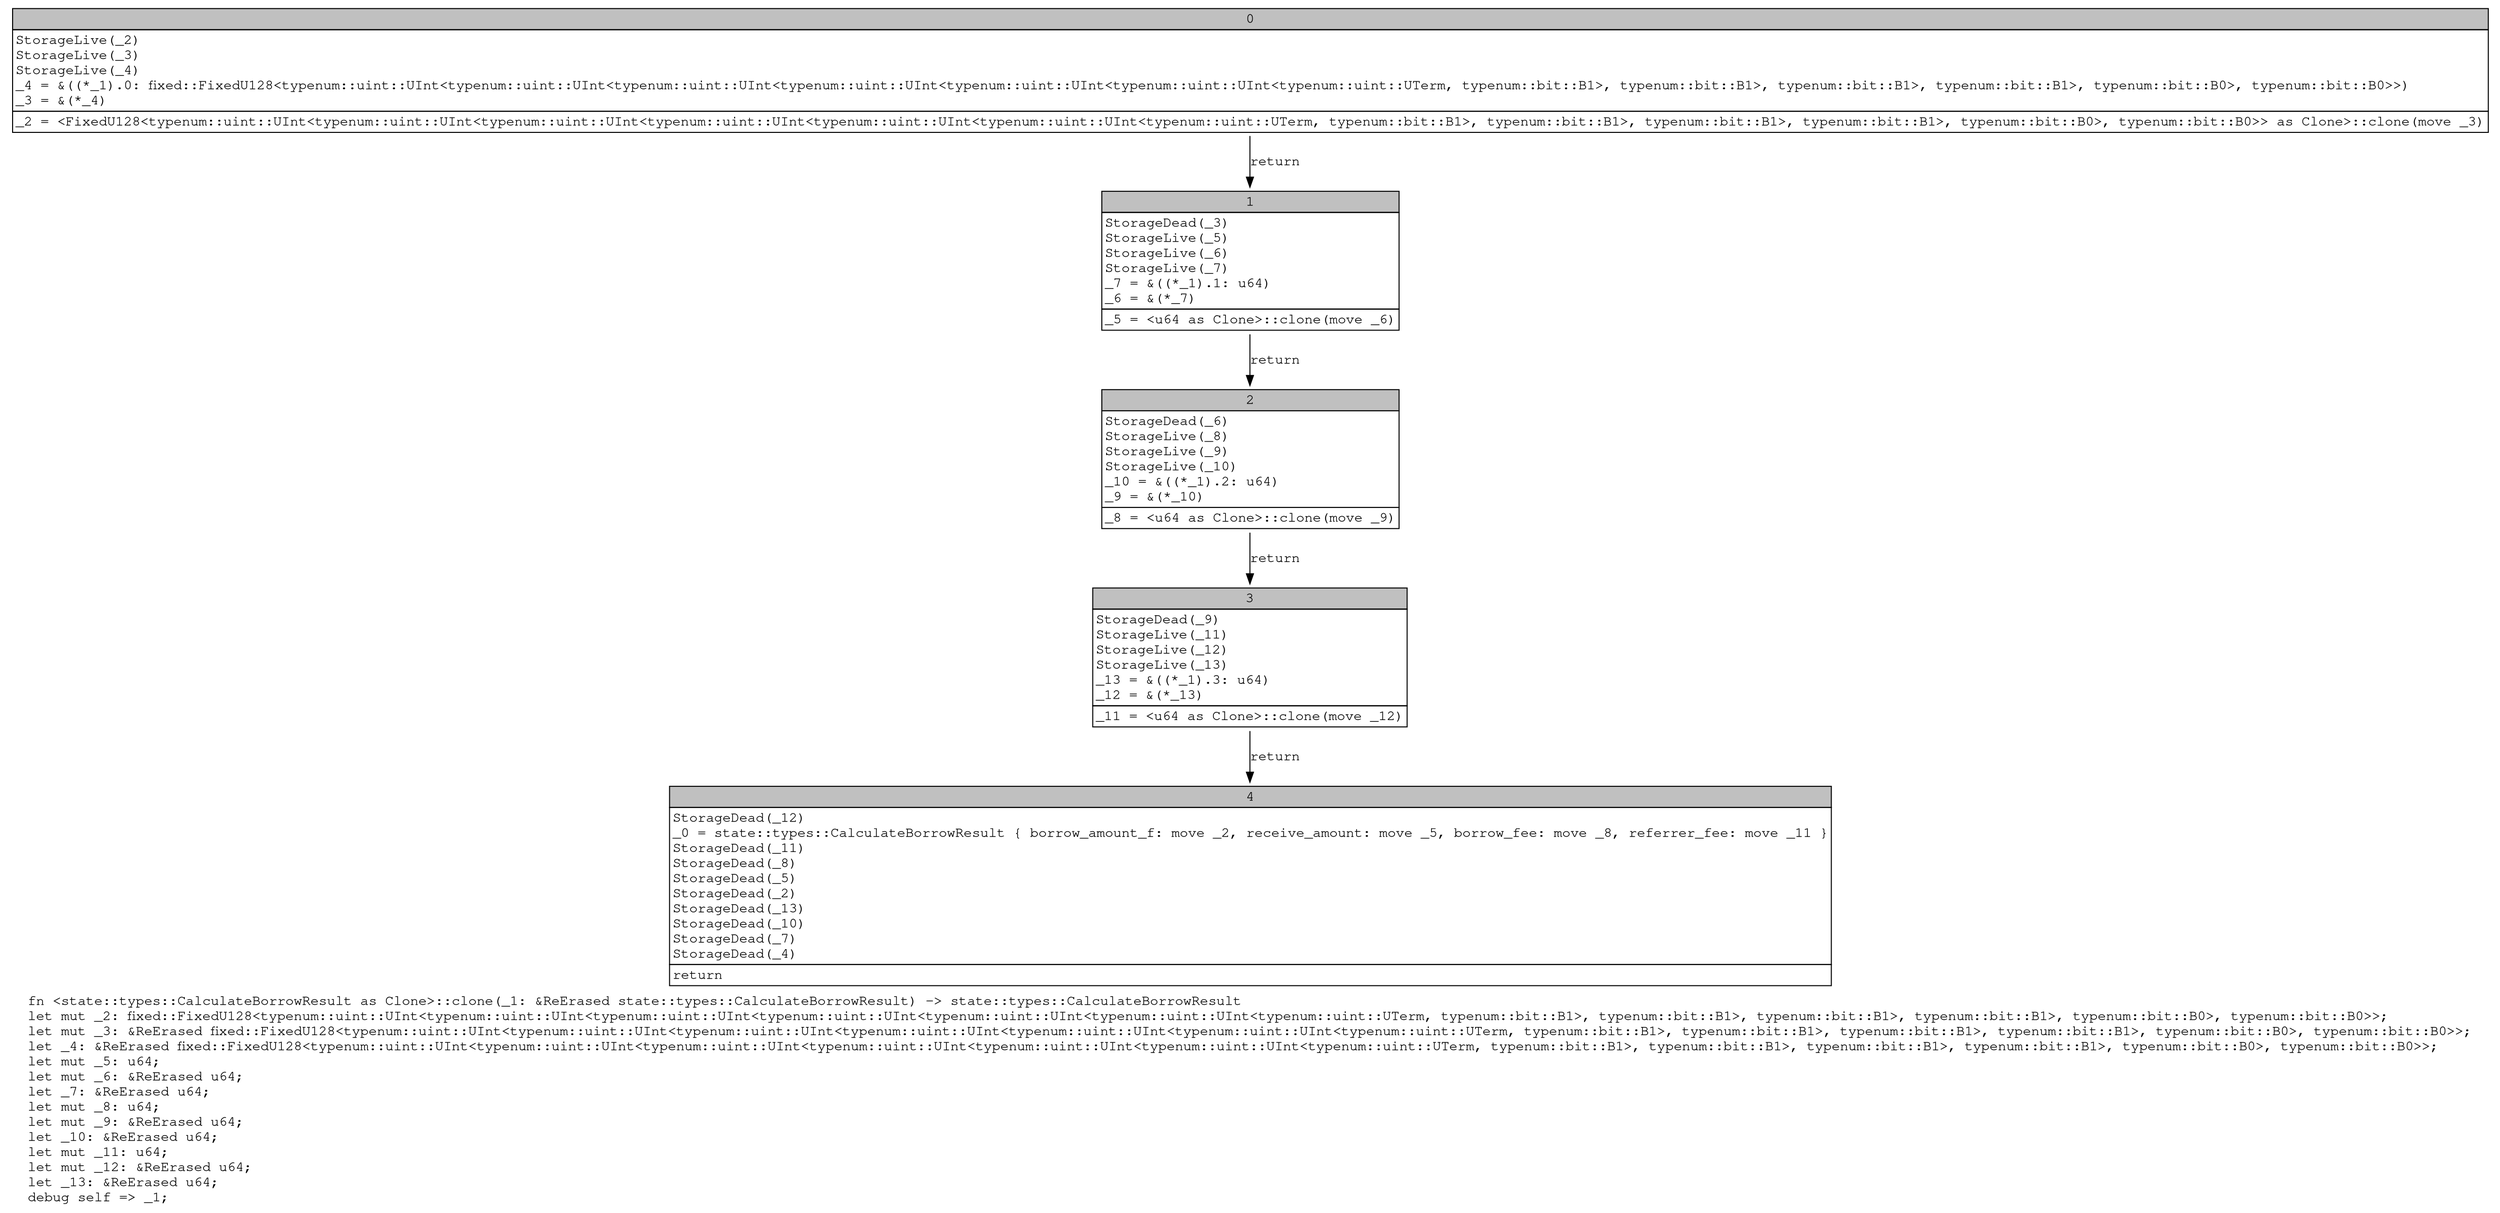 digraph Mir_0_10613 {
    graph [fontname="Courier, monospace"];
    node [fontname="Courier, monospace"];
    edge [fontname="Courier, monospace"];
    label=<fn &lt;state::types::CalculateBorrowResult as Clone&gt;::clone(_1: &amp;ReErased state::types::CalculateBorrowResult) -&gt; state::types::CalculateBorrowResult<br align="left"/>let mut _2: fixed::FixedU128&lt;typenum::uint::UInt&lt;typenum::uint::UInt&lt;typenum::uint::UInt&lt;typenum::uint::UInt&lt;typenum::uint::UInt&lt;typenum::uint::UInt&lt;typenum::uint::UTerm, typenum::bit::B1&gt;, typenum::bit::B1&gt;, typenum::bit::B1&gt;, typenum::bit::B1&gt;, typenum::bit::B0&gt;, typenum::bit::B0&gt;&gt;;<br align="left"/>let mut _3: &amp;ReErased fixed::FixedU128&lt;typenum::uint::UInt&lt;typenum::uint::UInt&lt;typenum::uint::UInt&lt;typenum::uint::UInt&lt;typenum::uint::UInt&lt;typenum::uint::UInt&lt;typenum::uint::UTerm, typenum::bit::B1&gt;, typenum::bit::B1&gt;, typenum::bit::B1&gt;, typenum::bit::B1&gt;, typenum::bit::B0&gt;, typenum::bit::B0&gt;&gt;;<br align="left"/>let _4: &amp;ReErased fixed::FixedU128&lt;typenum::uint::UInt&lt;typenum::uint::UInt&lt;typenum::uint::UInt&lt;typenum::uint::UInt&lt;typenum::uint::UInt&lt;typenum::uint::UInt&lt;typenum::uint::UTerm, typenum::bit::B1&gt;, typenum::bit::B1&gt;, typenum::bit::B1&gt;, typenum::bit::B1&gt;, typenum::bit::B0&gt;, typenum::bit::B0&gt;&gt;;<br align="left"/>let mut _5: u64;<br align="left"/>let mut _6: &amp;ReErased u64;<br align="left"/>let _7: &amp;ReErased u64;<br align="left"/>let mut _8: u64;<br align="left"/>let mut _9: &amp;ReErased u64;<br align="left"/>let _10: &amp;ReErased u64;<br align="left"/>let mut _11: u64;<br align="left"/>let mut _12: &amp;ReErased u64;<br align="left"/>let _13: &amp;ReErased u64;<br align="left"/>debug self =&gt; _1;<br align="left"/>>;
    bb0__0_10613 [shape="none", label=<<table border="0" cellborder="1" cellspacing="0"><tr><td bgcolor="gray" align="center" colspan="1">0</td></tr><tr><td align="left" balign="left">StorageLive(_2)<br/>StorageLive(_3)<br/>StorageLive(_4)<br/>_4 = &amp;((*_1).0: fixed::FixedU128&lt;typenum::uint::UInt&lt;typenum::uint::UInt&lt;typenum::uint::UInt&lt;typenum::uint::UInt&lt;typenum::uint::UInt&lt;typenum::uint::UInt&lt;typenum::uint::UTerm, typenum::bit::B1&gt;, typenum::bit::B1&gt;, typenum::bit::B1&gt;, typenum::bit::B1&gt;, typenum::bit::B0&gt;, typenum::bit::B0&gt;&gt;)<br/>_3 = &amp;(*_4)<br/></td></tr><tr><td align="left">_2 = &lt;FixedU128&lt;typenum::uint::UInt&lt;typenum::uint::UInt&lt;typenum::uint::UInt&lt;typenum::uint::UInt&lt;typenum::uint::UInt&lt;typenum::uint::UInt&lt;typenum::uint::UTerm, typenum::bit::B1&gt;, typenum::bit::B1&gt;, typenum::bit::B1&gt;, typenum::bit::B1&gt;, typenum::bit::B0&gt;, typenum::bit::B0&gt;&gt; as Clone&gt;::clone(move _3)</td></tr></table>>];
    bb1__0_10613 [shape="none", label=<<table border="0" cellborder="1" cellspacing="0"><tr><td bgcolor="gray" align="center" colspan="1">1</td></tr><tr><td align="left" balign="left">StorageDead(_3)<br/>StorageLive(_5)<br/>StorageLive(_6)<br/>StorageLive(_7)<br/>_7 = &amp;((*_1).1: u64)<br/>_6 = &amp;(*_7)<br/></td></tr><tr><td align="left">_5 = &lt;u64 as Clone&gt;::clone(move _6)</td></tr></table>>];
    bb2__0_10613 [shape="none", label=<<table border="0" cellborder="1" cellspacing="0"><tr><td bgcolor="gray" align="center" colspan="1">2</td></tr><tr><td align="left" balign="left">StorageDead(_6)<br/>StorageLive(_8)<br/>StorageLive(_9)<br/>StorageLive(_10)<br/>_10 = &amp;((*_1).2: u64)<br/>_9 = &amp;(*_10)<br/></td></tr><tr><td align="left">_8 = &lt;u64 as Clone&gt;::clone(move _9)</td></tr></table>>];
    bb3__0_10613 [shape="none", label=<<table border="0" cellborder="1" cellspacing="0"><tr><td bgcolor="gray" align="center" colspan="1">3</td></tr><tr><td align="left" balign="left">StorageDead(_9)<br/>StorageLive(_11)<br/>StorageLive(_12)<br/>StorageLive(_13)<br/>_13 = &amp;((*_1).3: u64)<br/>_12 = &amp;(*_13)<br/></td></tr><tr><td align="left">_11 = &lt;u64 as Clone&gt;::clone(move _12)</td></tr></table>>];
    bb4__0_10613 [shape="none", label=<<table border="0" cellborder="1" cellspacing="0"><tr><td bgcolor="gray" align="center" colspan="1">4</td></tr><tr><td align="left" balign="left">StorageDead(_12)<br/>_0 = state::types::CalculateBorrowResult { borrow_amount_f: move _2, receive_amount: move _5, borrow_fee: move _8, referrer_fee: move _11 }<br/>StorageDead(_11)<br/>StorageDead(_8)<br/>StorageDead(_5)<br/>StorageDead(_2)<br/>StorageDead(_13)<br/>StorageDead(_10)<br/>StorageDead(_7)<br/>StorageDead(_4)<br/></td></tr><tr><td align="left">return</td></tr></table>>];
    bb0__0_10613 -> bb1__0_10613 [label="return"];
    bb1__0_10613 -> bb2__0_10613 [label="return"];
    bb2__0_10613 -> bb3__0_10613 [label="return"];
    bb3__0_10613 -> bb4__0_10613 [label="return"];
}
